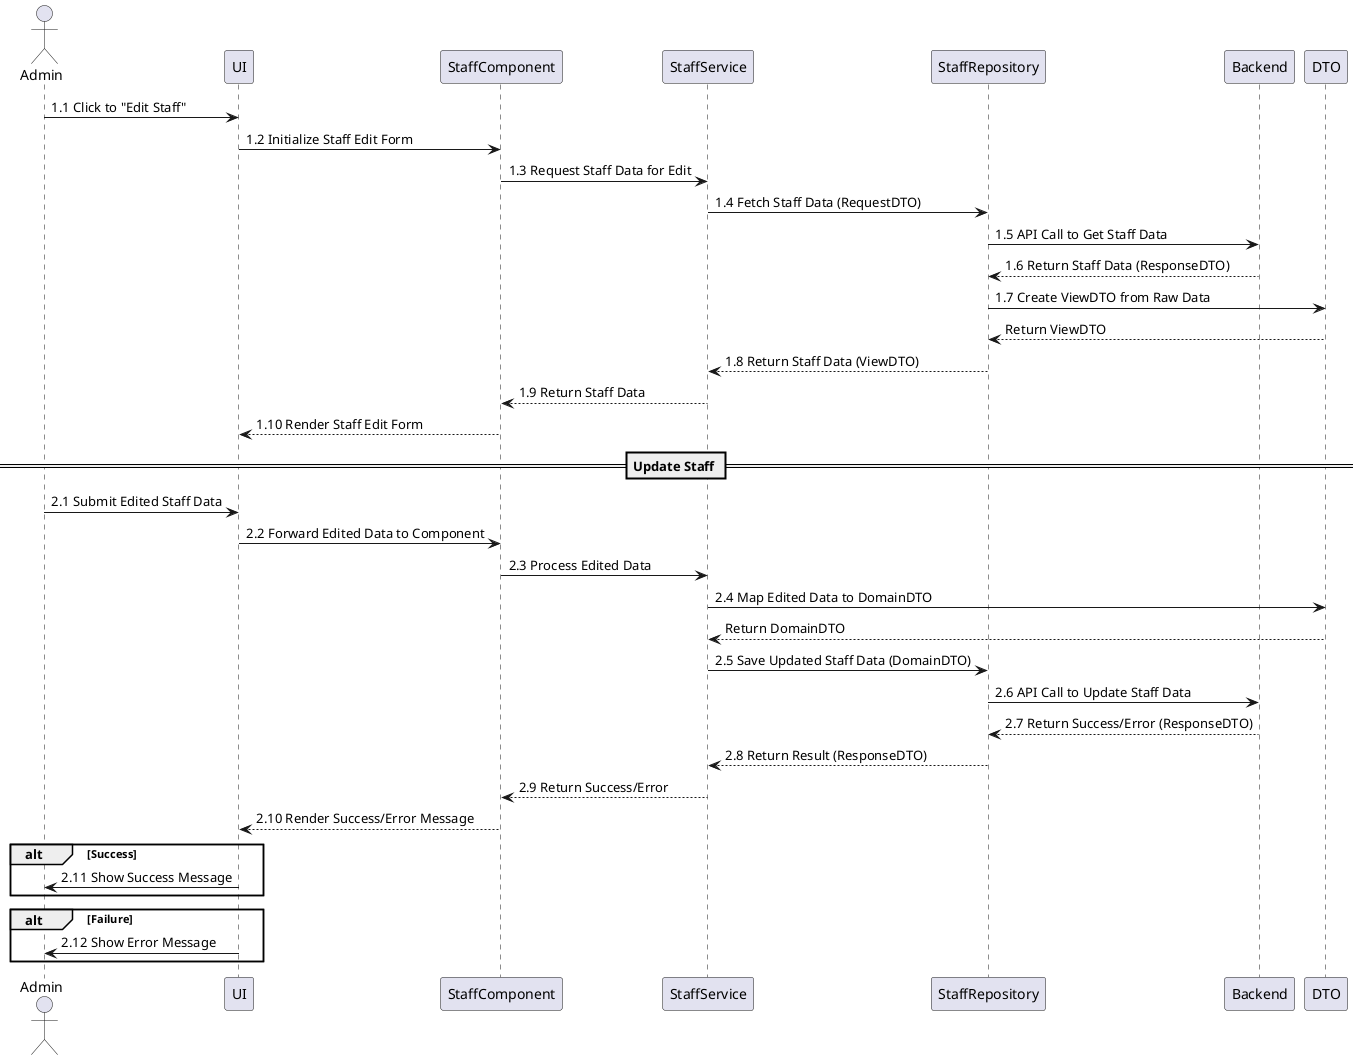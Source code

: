 @startuml "editStaff"
actor Admin
participant "UI" as UI
participant "StaffComponent" as Component
participant "StaffService" as Service
participant "StaffRepository" as Repository
participant "Backend" as Backend
participant "DTO" as DTO

Admin -> UI: 1.1 Click to "Edit Staff"
UI -> Component: 1.2 Initialize Staff Edit Form
Component -> Service: 1.3 Request Staff Data for Edit
Service -> Repository: 1.4 Fetch Staff Data (RequestDTO)
Repository -> Backend: 1.5 API Call to Get Staff Data
Backend --> Repository: 1.6 Return Staff Data (ResponseDTO)
Repository -> DTO: 1.7 Create ViewDTO from Raw Data
DTO --> Repository: Return ViewDTO
Repository --> Service: 1.8 Return Staff Data (ViewDTO)
Service --> Component: 1.9 Return Staff Data
Component --> UI: 1.10 Render Staff Edit Form

== Update Staff ==
Admin -> UI: 2.1 Submit Edited Staff Data
UI -> Component: 2.2 Forward Edited Data to Component
Component -> Service: 2.3 Process Edited Data
Service -> DTO: 2.4 Map Edited Data to DomainDTO
DTO --> Service: Return DomainDTO
Service -> Repository: 2.5 Save Updated Staff Data (DomainDTO)
Repository -> Backend: 2.6 API Call to Update Staff Data
Backend --> Repository: 2.7 Return Success/Error (ResponseDTO)
Repository --> Service: 2.8 Return Result (ResponseDTO)
Service --> Component: 2.9 Return Success/Error
Component --> UI: 2.10 Render Success/Error Message

alt Success
UI -> Admin: 2.11 Show Success Message
end

alt Failure
UI -> Admin: 2.12 Show Error Message
end
@enduml
